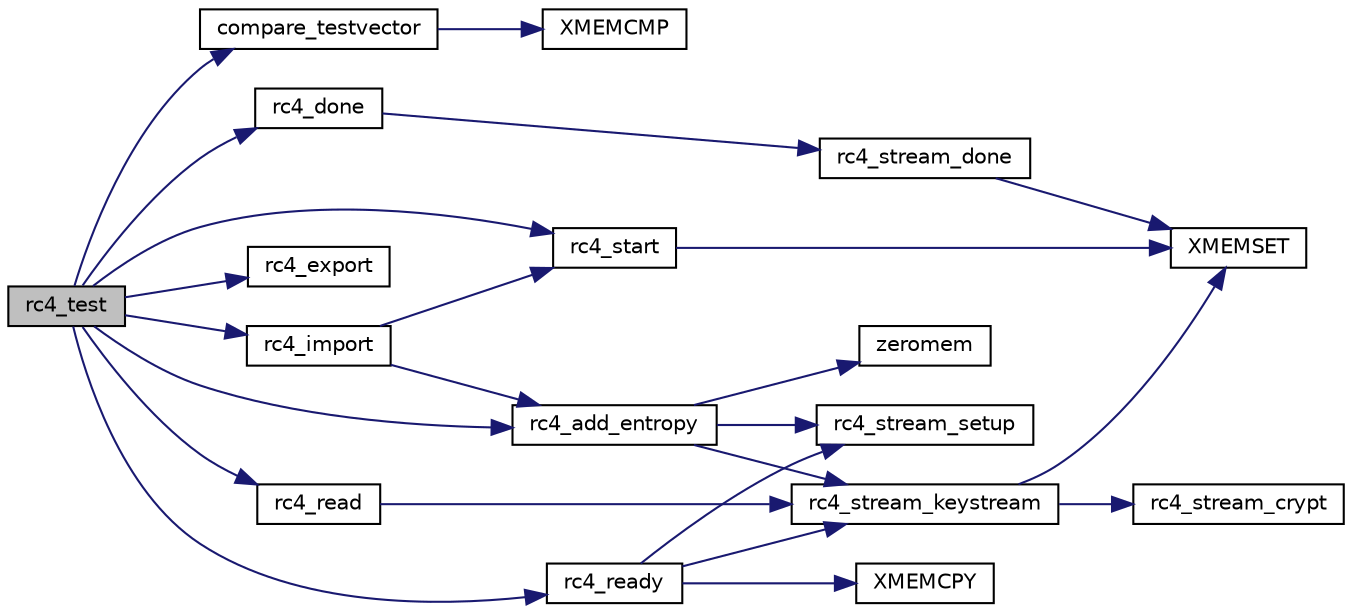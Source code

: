 digraph "rc4_test"
{
 // LATEX_PDF_SIZE
  edge [fontname="Helvetica",fontsize="10",labelfontname="Helvetica",labelfontsize="10"];
  node [fontname="Helvetica",fontsize="10",shape=record];
  rankdir="LR";
  Node46 [label="rc4_test",height=0.2,width=0.4,color="black", fillcolor="grey75", style="filled", fontcolor="black",tooltip="PRNG self-test."];
  Node46 -> Node47 [color="midnightblue",fontsize="10",style="solid",fontname="Helvetica"];
  Node47 [label="compare_testvector",height=0.2,width=0.4,color="black", fillcolor="white", style="filled",URL="$tomcrypt__misc_8h.html#a7764a7f27897c6182335752df00b5f8e",tooltip="Compare two test-vectors."];
  Node47 -> Node48 [color="midnightblue",fontsize="10",style="solid",fontname="Helvetica"];
  Node48 [label="XMEMCMP",height=0.2,width=0.4,color="black", fillcolor="white", style="filled",URL="$tomcrypt__cfg_8h.html#a372b974ec0ac07abcd55297554fe540f",tooltip=" "];
  Node46 -> Node49 [color="midnightblue",fontsize="10",style="solid",fontname="Helvetica"];
  Node49 [label="rc4_add_entropy",height=0.2,width=0.4,color="black", fillcolor="white", style="filled",URL="$rc4_8c.html#a4f610c15f71bd7133905ba8c42b25085",tooltip="Add entropy to the PRNG state."];
  Node49 -> Node50 [color="midnightblue",fontsize="10",style="solid",fontname="Helvetica"];
  Node50 [label="rc4_stream_keystream",height=0.2,width=0.4,color="black", fillcolor="white", style="filled",URL="$rc4__stream_8c.html#a51958ea4c995703c6f9596af8507c136",tooltip="Generate a stream of random bytes via RC4."];
  Node50 -> Node51 [color="midnightblue",fontsize="10",style="solid",fontname="Helvetica"];
  Node51 [label="XMEMSET",height=0.2,width=0.4,color="black", fillcolor="white", style="filled",URL="$tomcrypt__cfg_8h.html#aa3c34a6f6c61de7da9258b5a30e32c2f",tooltip=" "];
  Node50 -> Node52 [color="midnightblue",fontsize="10",style="solid",fontname="Helvetica"];
  Node52 [label="rc4_stream_crypt",height=0.2,width=0.4,color="black", fillcolor="white", style="filled",URL="$rc4__stream_8c.html#a0a9515051ae76dc9e68c8eb2c31537d7",tooltip="Encrypt (or decrypt) bytes of ciphertext (or plaintext) with RC4."];
  Node49 -> Node53 [color="midnightblue",fontsize="10",style="solid",fontname="Helvetica"];
  Node53 [label="rc4_stream_setup",height=0.2,width=0.4,color="black", fillcolor="white", style="filled",URL="$rc4__stream_8c.html#a4f9ba9106b0ee28cffced552636662a2",tooltip="Initialize an RC4 context (only the key)"];
  Node49 -> Node54 [color="midnightblue",fontsize="10",style="solid",fontname="Helvetica"];
  Node54 [label="zeromem",height=0.2,width=0.4,color="black", fillcolor="white", style="filled",URL="$tomcrypt__misc_8h.html#a63b6e188713790263bfd3612fe8b398f",tooltip="Zero a block of memory."];
  Node46 -> Node55 [color="midnightblue",fontsize="10",style="solid",fontname="Helvetica"];
  Node55 [label="rc4_done",height=0.2,width=0.4,color="black", fillcolor="white", style="filled",URL="$rc4_8c.html#a952a774c3bf86fc6b351bfd1fcfa7558",tooltip="Terminate the PRNG."];
  Node55 -> Node56 [color="midnightblue",fontsize="10",style="solid",fontname="Helvetica"];
  Node56 [label="rc4_stream_done",height=0.2,width=0.4,color="black", fillcolor="white", style="filled",URL="$rc4__stream_8c.html#ade109a0be5199381ba2f0b9627d0a9f6",tooltip="Terminate and clear RC4 state."];
  Node56 -> Node51 [color="midnightblue",fontsize="10",style="solid",fontname="Helvetica"];
  Node46 -> Node57 [color="midnightblue",fontsize="10",style="solid",fontname="Helvetica"];
  Node57 [label="rc4_export",height=0.2,width=0.4,color="black", fillcolor="white", style="filled",URL="$rc4_8c.html#ab734b7565ee735e487a23ab72774ef4d",tooltip="Export the PRNG state."];
  Node46 -> Node58 [color="midnightblue",fontsize="10",style="solid",fontname="Helvetica"];
  Node58 [label="rc4_import",height=0.2,width=0.4,color="black", fillcolor="white", style="filled",URL="$rc4_8c.html#ad11a03b9a6aabff43cb59d46d1eef7ce",tooltip="Import a PRNG state."];
  Node58 -> Node49 [color="midnightblue",fontsize="10",style="solid",fontname="Helvetica"];
  Node58 -> Node59 [color="midnightblue",fontsize="10",style="solid",fontname="Helvetica"];
  Node59 [label="rc4_start",height=0.2,width=0.4,color="black", fillcolor="white", style="filled",URL="$rc4_8c.html#a8bfd80b8ba38e3eb896eb3d3caa59cd7",tooltip="Start the PRNG."];
  Node59 -> Node51 [color="midnightblue",fontsize="10",style="solid",fontname="Helvetica"];
  Node46 -> Node60 [color="midnightblue",fontsize="10",style="solid",fontname="Helvetica"];
  Node60 [label="rc4_read",height=0.2,width=0.4,color="black", fillcolor="white", style="filled",URL="$rc4_8c.html#a672bb35f2b7ef86d24499ef90ea2676a",tooltip="Read from the PRNG."];
  Node60 -> Node50 [color="midnightblue",fontsize="10",style="solid",fontname="Helvetica"];
  Node46 -> Node61 [color="midnightblue",fontsize="10",style="solid",fontname="Helvetica"];
  Node61 [label="rc4_ready",height=0.2,width=0.4,color="black", fillcolor="white", style="filled",URL="$rc4_8c.html#a2736422ebc97697aacbc3fd53ce82da6",tooltip="Make the PRNG ready to read from."];
  Node61 -> Node50 [color="midnightblue",fontsize="10",style="solid",fontname="Helvetica"];
  Node61 -> Node53 [color="midnightblue",fontsize="10",style="solid",fontname="Helvetica"];
  Node61 -> Node62 [color="midnightblue",fontsize="10",style="solid",fontname="Helvetica"];
  Node62 [label="XMEMCPY",height=0.2,width=0.4,color="black", fillcolor="white", style="filled",URL="$tomcrypt__cfg_8h.html#a7691dd48d60d5fc6daf2fa7ec4c55e12",tooltip=" "];
  Node46 -> Node59 [color="midnightblue",fontsize="10",style="solid",fontname="Helvetica"];
}
